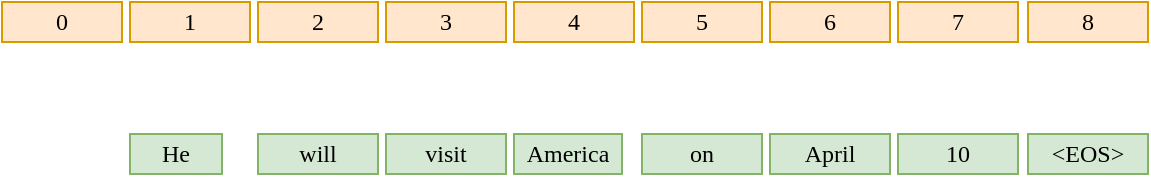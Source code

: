 <mxfile version="13.11.0" type="github">
  <diagram id="u-zB7YsOpXKorY1JXO84" name="Page-1">
    <mxGraphModel dx="1944" dy="624" grid="1" gridSize="10" guides="1" tooltips="1" connect="1" arrows="1" fold="1" page="1" pageScale="1" pageWidth="827" pageHeight="1169" math="0" shadow="0">
      <root>
        <mxCell id="0" />
        <mxCell id="1" parent="0" />
        <mxCell id="r_pDNS-UqptIWdIL0w3V-3" value="&lt;font face=&quot;Times New Roman&quot;&gt;He&lt;/font&gt;" style="rounded=0;whiteSpace=wrap;html=1;fillColor=#d5e8d4;strokeColor=#82b366;" vertex="1" parent="1">
          <mxGeometry x="-606" y="956" width="46" height="20" as="geometry" />
        </mxCell>
        <mxCell id="r_pDNS-UqptIWdIL0w3V-4" value="&lt;font face=&quot;Times New Roman&quot;&gt;will&lt;/font&gt;" style="rounded=0;whiteSpace=wrap;html=1;fillColor=#d5e8d4;strokeColor=#82b366;" vertex="1" parent="1">
          <mxGeometry x="-542" y="956" width="60" height="20" as="geometry" />
        </mxCell>
        <mxCell id="r_pDNS-UqptIWdIL0w3V-5" value="&lt;font face=&quot;Times New Roman&quot;&gt;visit&lt;/font&gt;" style="rounded=0;whiteSpace=wrap;html=1;fillColor=#d5e8d4;strokeColor=#82b366;" vertex="1" parent="1">
          <mxGeometry x="-478" y="956" width="60" height="20" as="geometry" />
        </mxCell>
        <mxCell id="r_pDNS-UqptIWdIL0w3V-6" value="&lt;font face=&quot;Times New Roman&quot;&gt;America&lt;/font&gt;" style="rounded=0;whiteSpace=wrap;html=1;fillColor=#d5e8d4;strokeColor=#82b366;" vertex="1" parent="1">
          <mxGeometry x="-414" y="956" width="54" height="20" as="geometry" />
        </mxCell>
        <mxCell id="r_pDNS-UqptIWdIL0w3V-7" value="&lt;font face=&quot;Times New Roman&quot;&gt;on&lt;/font&gt;" style="rounded=0;whiteSpace=wrap;html=1;fillColor=#d5e8d4;strokeColor=#82b366;" vertex="1" parent="1">
          <mxGeometry x="-350" y="956" width="60" height="20" as="geometry" />
        </mxCell>
        <mxCell id="r_pDNS-UqptIWdIL0w3V-8" value="&lt;font face=&quot;Times New Roman&quot;&gt;April&lt;/font&gt;" style="rounded=0;whiteSpace=wrap;html=1;fillColor=#d5e8d4;strokeColor=#82b366;" vertex="1" parent="1">
          <mxGeometry x="-286" y="956" width="60" height="20" as="geometry" />
        </mxCell>
        <mxCell id="r_pDNS-UqptIWdIL0w3V-9" value="&lt;font face=&quot;Times New Roman&quot;&gt;10&lt;/font&gt;" style="rounded=0;whiteSpace=wrap;html=1;fillColor=#d5e8d4;strokeColor=#82b366;" vertex="1" parent="1">
          <mxGeometry x="-222" y="956" width="60" height="20" as="geometry" />
        </mxCell>
        <mxCell id="r_pDNS-UqptIWdIL0w3V-10" value="&lt;font face=&quot;Times New Roman&quot;&gt;&amp;lt;EOS&amp;gt;&lt;/font&gt;" style="rounded=0;whiteSpace=wrap;html=1;fillColor=#d5e8d4;strokeColor=#82b366;" vertex="1" parent="1">
          <mxGeometry x="-157" y="956" width="60" height="20" as="geometry" />
        </mxCell>
        <mxCell id="r_pDNS-UqptIWdIL0w3V-11" value="&lt;font face=&quot;Times New Roman&quot;&gt;0&lt;/font&gt;" style="rounded=0;whiteSpace=wrap;html=1;fillColor=#ffe6cc;strokeColor=#d79b00;" vertex="1" parent="1">
          <mxGeometry x="-670" y="890" width="60" height="20" as="geometry" />
        </mxCell>
        <mxCell id="r_pDNS-UqptIWdIL0w3V-12" value="&lt;font face=&quot;Times New Roman&quot;&gt;1&lt;/font&gt;" style="rounded=0;whiteSpace=wrap;html=1;fillColor=#ffe6cc;strokeColor=#d79b00;" vertex="1" parent="1">
          <mxGeometry x="-606" y="890" width="60" height="20" as="geometry" />
        </mxCell>
        <mxCell id="r_pDNS-UqptIWdIL0w3V-13" value="&lt;font face=&quot;Times New Roman&quot;&gt;2&lt;/font&gt;" style="rounded=0;whiteSpace=wrap;html=1;fillColor=#ffe6cc;strokeColor=#d79b00;" vertex="1" parent="1">
          <mxGeometry x="-542" y="890" width="60" height="20" as="geometry" />
        </mxCell>
        <mxCell id="r_pDNS-UqptIWdIL0w3V-14" value="&lt;font face=&quot;Times New Roman&quot;&gt;3&lt;/font&gt;" style="rounded=0;whiteSpace=wrap;html=1;fillColor=#ffe6cc;strokeColor=#d79b00;" vertex="1" parent="1">
          <mxGeometry x="-478" y="890" width="60" height="20" as="geometry" />
        </mxCell>
        <mxCell id="r_pDNS-UqptIWdIL0w3V-15" value="&lt;font face=&quot;Times New Roman&quot;&gt;4&lt;/font&gt;" style="rounded=0;whiteSpace=wrap;html=1;fillColor=#ffe6cc;strokeColor=#d79b00;" vertex="1" parent="1">
          <mxGeometry x="-414" y="890" width="60" height="20" as="geometry" />
        </mxCell>
        <mxCell id="r_pDNS-UqptIWdIL0w3V-16" value="&lt;font face=&quot;Times New Roman&quot;&gt;5&lt;/font&gt;" style="rounded=0;whiteSpace=wrap;html=1;fillColor=#ffe6cc;strokeColor=#d79b00;" vertex="1" parent="1">
          <mxGeometry x="-350" y="890" width="60" height="20" as="geometry" />
        </mxCell>
        <mxCell id="r_pDNS-UqptIWdIL0w3V-17" value="&lt;font face=&quot;Times New Roman&quot;&gt;6&lt;/font&gt;" style="rounded=0;whiteSpace=wrap;html=1;fillColor=#ffe6cc;strokeColor=#d79b00;" vertex="1" parent="1">
          <mxGeometry x="-286" y="890" width="60" height="20" as="geometry" />
        </mxCell>
        <mxCell id="r_pDNS-UqptIWdIL0w3V-18" value="&lt;font face=&quot;Times New Roman&quot;&gt;7&lt;/font&gt;" style="rounded=0;whiteSpace=wrap;html=1;fillColor=#ffe6cc;strokeColor=#d79b00;" vertex="1" parent="1">
          <mxGeometry x="-222" y="890" width="60" height="20" as="geometry" />
        </mxCell>
        <mxCell id="r_pDNS-UqptIWdIL0w3V-19" value="&lt;font face=&quot;Times New Roman&quot;&gt;8&lt;/font&gt;" style="rounded=0;whiteSpace=wrap;html=1;fillColor=#ffe6cc;strokeColor=#d79b00;" vertex="1" parent="1">
          <mxGeometry x="-157" y="890" width="60" height="20" as="geometry" />
        </mxCell>
      </root>
    </mxGraphModel>
  </diagram>
</mxfile>
